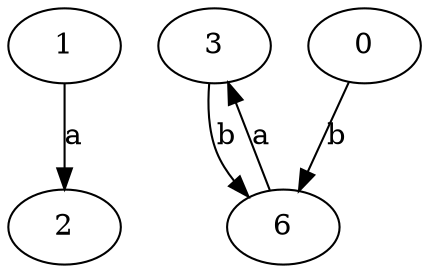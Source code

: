 strict digraph  {
1;
2;
3;
0;
6;
1 -> 2  [label=a];
3 -> 6  [label=b];
0 -> 6  [label=b];
6 -> 3  [label=a];
}
